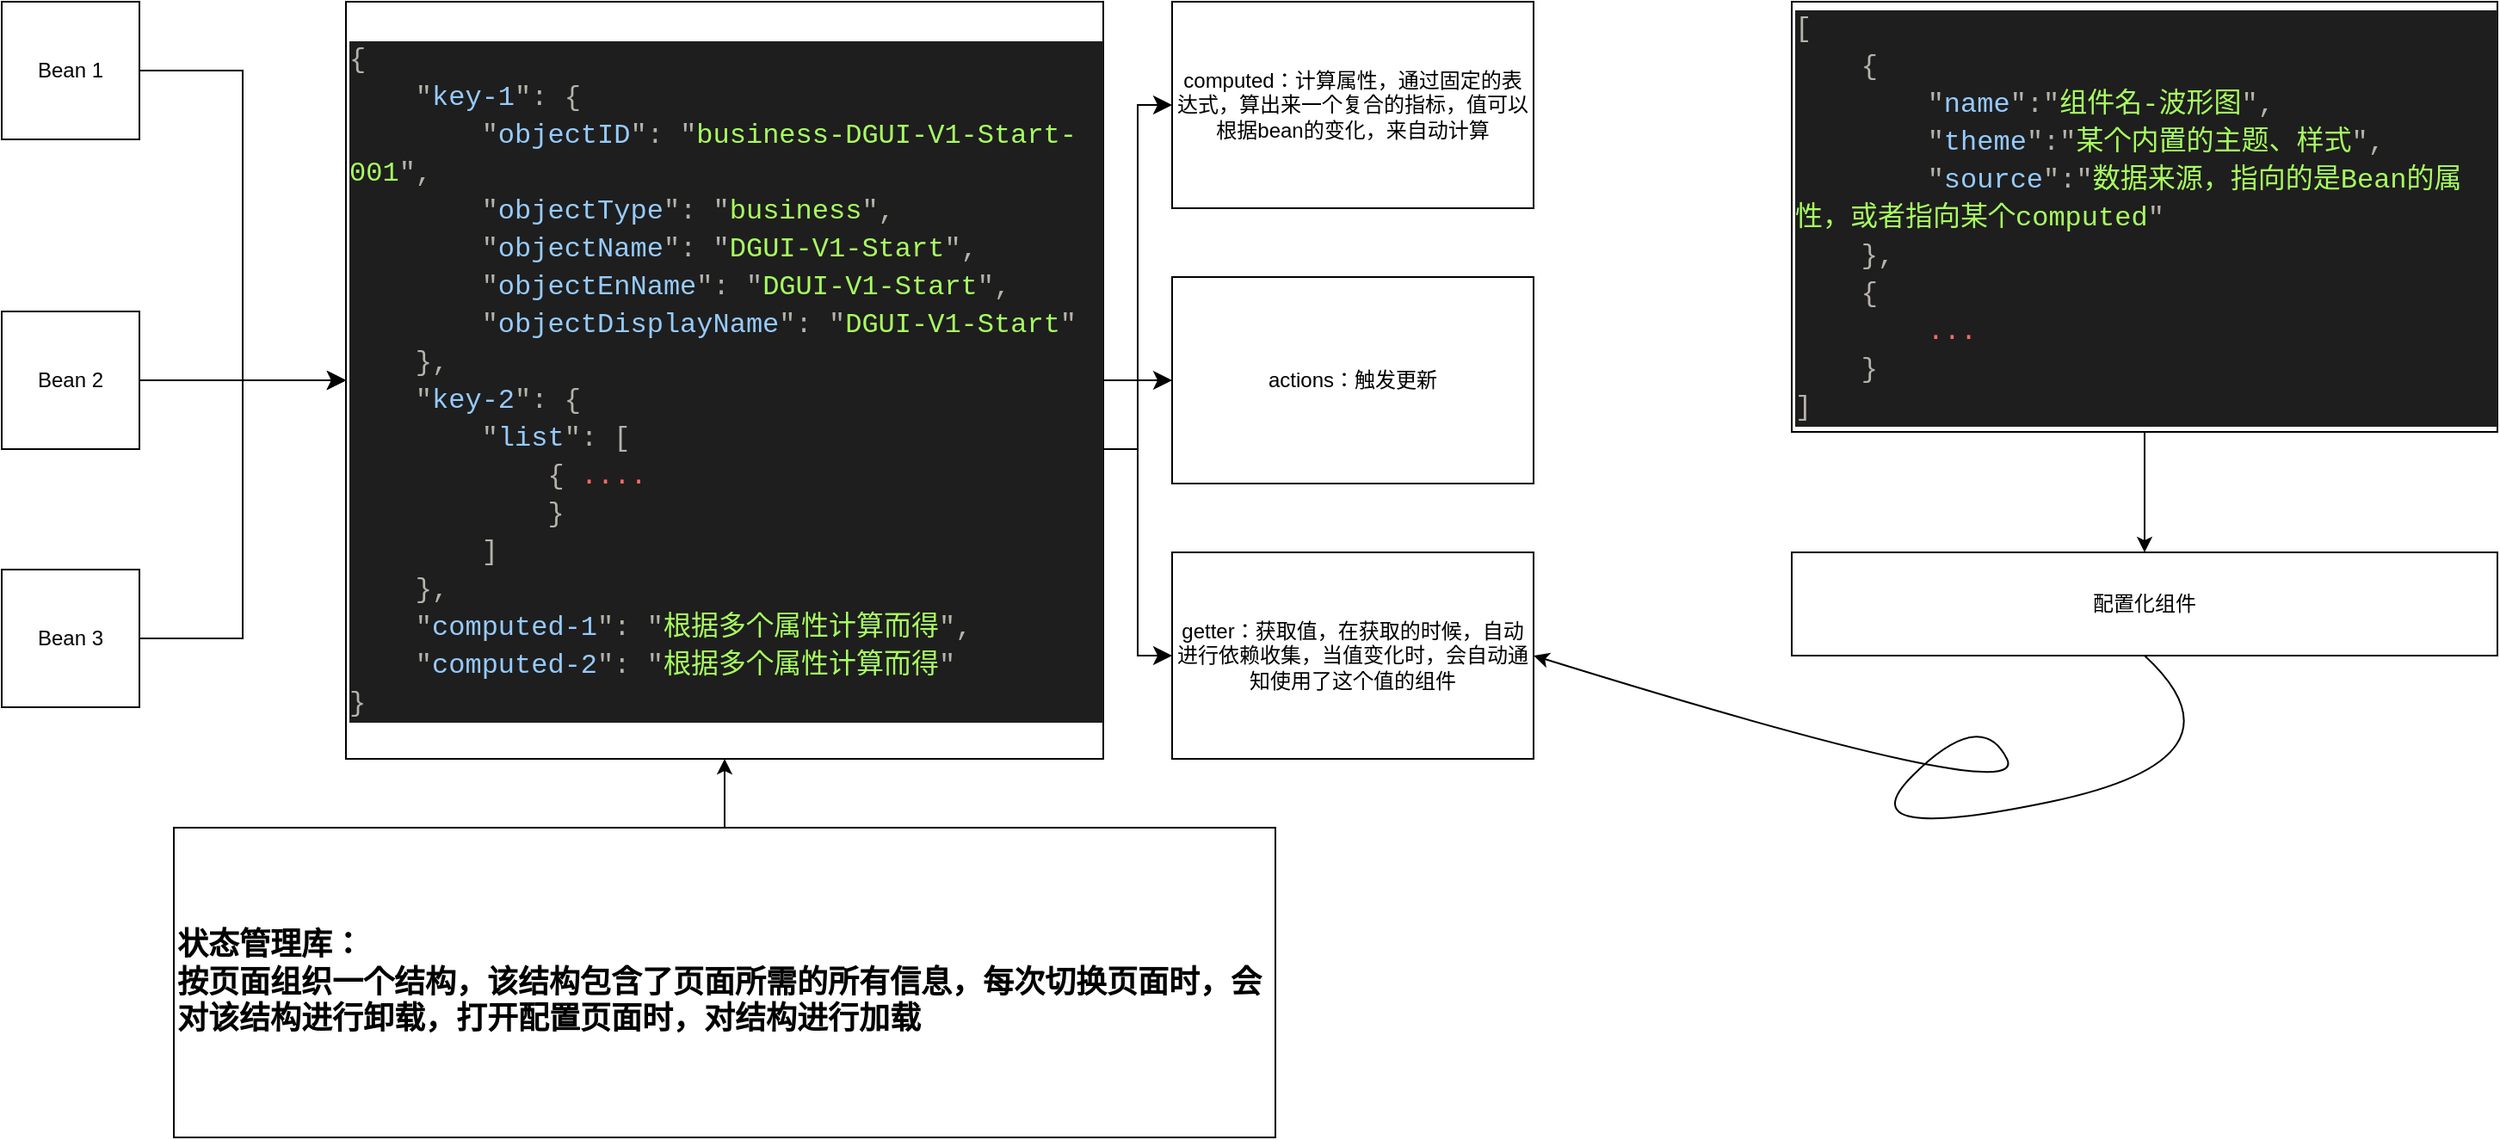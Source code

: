 <mxfile>
    <diagram id="UvQ13ivZnoWiYY6M09h1" name="第 1 页">
        <mxGraphModel dx="1372" dy="848" grid="1" gridSize="10" guides="1" tooltips="1" connect="1" arrows="1" fold="1" page="1" pageScale="1" pageWidth="1600" pageHeight="900" math="0" shadow="0">
            <root>
                <mxCell id="0"/>
                <mxCell id="1" parent="0"/>
                <mxCell id="2" value="Bean 1" style="whiteSpace=wrap;html=1;aspect=fixed;" vertex="1" parent="1">
                    <mxGeometry y="80" width="80" height="80" as="geometry"/>
                </mxCell>
                <mxCell id="3" value="Bean 2" style="whiteSpace=wrap;html=1;aspect=fixed;" vertex="1" parent="1">
                    <mxGeometry y="260" width="80" height="80" as="geometry"/>
                </mxCell>
                <mxCell id="4" value="Bean 3" style="whiteSpace=wrap;html=1;aspect=fixed;" vertex="1" parent="1">
                    <mxGeometry y="410" width="80" height="80" as="geometry"/>
                </mxCell>
                <mxCell id="6" value="&lt;div style=&quot;color: rgb(221, 221, 221); background-color: rgb(30, 30, 30); font-family: Consolas, &amp;quot;Courier New&amp;quot;, monospace; font-size: 16px; line-height: 22px;&quot;&gt;&lt;div style=&quot;line-height: 22px;&quot;&gt;&lt;div style=&quot;line-height: 22px;&quot;&gt;&lt;div&gt;&lt;span style=&quot;color: #b5b3aa;&quot;&gt;{&lt;/span&gt;&lt;/div&gt;&lt;div&gt;&amp;nbsp; &amp;nbsp; &lt;span style=&quot;color: #b5b3aa;&quot;&gt;&quot;&lt;/span&gt;&lt;span style=&quot;color: #96cbfe;&quot;&gt;key-1&lt;/span&gt;&lt;span style=&quot;color: #b5b3aa;&quot;&gt;&quot;&lt;/span&gt;&lt;span style=&quot;color: #b5b3aa;&quot;&gt;:&lt;/span&gt; &lt;span style=&quot;color: #b5b3aa;&quot;&gt;{&lt;/span&gt;&lt;/div&gt;&lt;div&gt;&amp;nbsp; &amp;nbsp; &amp;nbsp; &amp;nbsp; &lt;span style=&quot;color: #b5b3aa;&quot;&gt;&quot;&lt;/span&gt;&lt;span style=&quot;color: #96cbfe;&quot;&gt;objectID&lt;/span&gt;&lt;span style=&quot;color: #b5b3aa;&quot;&gt;&quot;&lt;/span&gt;&lt;span style=&quot;color: #b5b3aa;&quot;&gt;:&lt;/span&gt; &lt;span style=&quot;color: #b5b3aa;&quot;&gt;&quot;&lt;/span&gt;&lt;span style=&quot;color: #a8ff60;&quot;&gt;business-DGUI-V1-Start-001&lt;/span&gt;&lt;span style=&quot;color: #b5b3aa;&quot;&gt;&quot;&lt;/span&gt;&lt;span style=&quot;color: #b5b3aa;&quot;&gt;,&lt;/span&gt;&lt;/div&gt;&lt;div&gt;&amp;nbsp; &amp;nbsp; &amp;nbsp; &amp;nbsp; &lt;span style=&quot;color: #b5b3aa;&quot;&gt;&quot;&lt;/span&gt;&lt;span style=&quot;color: #96cbfe;&quot;&gt;objectType&lt;/span&gt;&lt;span style=&quot;color: #b5b3aa;&quot;&gt;&quot;&lt;/span&gt;&lt;span style=&quot;color: #b5b3aa;&quot;&gt;:&lt;/span&gt; &lt;span style=&quot;color: #b5b3aa;&quot;&gt;&quot;&lt;/span&gt;&lt;span style=&quot;color: #a8ff60;&quot;&gt;business&lt;/span&gt;&lt;span style=&quot;color: #b5b3aa;&quot;&gt;&quot;&lt;/span&gt;&lt;span style=&quot;color: #b5b3aa;&quot;&gt;,&lt;/span&gt;&lt;/div&gt;&lt;div&gt;&amp;nbsp; &amp;nbsp; &amp;nbsp; &amp;nbsp; &lt;span style=&quot;color: #b5b3aa;&quot;&gt;&quot;&lt;/span&gt;&lt;span style=&quot;color: #96cbfe;&quot;&gt;objectName&lt;/span&gt;&lt;span style=&quot;color: #b5b3aa;&quot;&gt;&quot;&lt;/span&gt;&lt;span style=&quot;color: #b5b3aa;&quot;&gt;:&lt;/span&gt; &lt;span style=&quot;color: #b5b3aa;&quot;&gt;&quot;&lt;/span&gt;&lt;span style=&quot;color: #a8ff60;&quot;&gt;DGUI-V1-Start&lt;/span&gt;&lt;span style=&quot;color: #b5b3aa;&quot;&gt;&quot;&lt;/span&gt;&lt;span style=&quot;color: #b5b3aa;&quot;&gt;,&lt;/span&gt;&lt;/div&gt;&lt;div&gt;&amp;nbsp; &amp;nbsp; &amp;nbsp; &amp;nbsp; &lt;span style=&quot;color: #b5b3aa;&quot;&gt;&quot;&lt;/span&gt;&lt;span style=&quot;color: #96cbfe;&quot;&gt;objectEnName&lt;/span&gt;&lt;span style=&quot;color: #b5b3aa;&quot;&gt;&quot;&lt;/span&gt;&lt;span style=&quot;color: #b5b3aa;&quot;&gt;:&lt;/span&gt; &lt;span style=&quot;color: #b5b3aa;&quot;&gt;&quot;&lt;/span&gt;&lt;span style=&quot;color: #a8ff60;&quot;&gt;DGUI-V1-Start&lt;/span&gt;&lt;span style=&quot;color: #b5b3aa;&quot;&gt;&quot;&lt;/span&gt;&lt;span style=&quot;color: #b5b3aa;&quot;&gt;,&lt;/span&gt;&lt;/div&gt;&lt;div&gt;&amp;nbsp; &amp;nbsp; &amp;nbsp; &amp;nbsp; &lt;span style=&quot;color: #b5b3aa;&quot;&gt;&quot;&lt;/span&gt;&lt;span style=&quot;color: #96cbfe;&quot;&gt;objectDisplayName&lt;/span&gt;&lt;span style=&quot;color: #b5b3aa;&quot;&gt;&quot;&lt;/span&gt;&lt;span style=&quot;color: #b5b3aa;&quot;&gt;:&lt;/span&gt; &lt;span style=&quot;color: #b5b3aa;&quot;&gt;&quot;&lt;/span&gt;&lt;span style=&quot;color: #a8ff60;&quot;&gt;DGUI-V1-Start&lt;/span&gt;&lt;span style=&quot;color: #b5b3aa;&quot;&gt;&quot;&lt;/span&gt;&lt;/div&gt;&lt;div&gt;&amp;nbsp; &amp;nbsp; &lt;span style=&quot;color: #b5b3aa;&quot;&gt;},&lt;/span&gt;&lt;/div&gt;&lt;div&gt;&amp;nbsp; &amp;nbsp; &lt;span style=&quot;color: #b5b3aa;&quot;&gt;&quot;&lt;/span&gt;&lt;span style=&quot;color: #96cbfe;&quot;&gt;key-2&lt;/span&gt;&lt;span style=&quot;color: #b5b3aa;&quot;&gt;&quot;&lt;/span&gt;&lt;span style=&quot;color: #b5b3aa;&quot;&gt;:&lt;/span&gt; &lt;span style=&quot;color: #b5b3aa;&quot;&gt;{&lt;/span&gt;&lt;/div&gt;&lt;div&gt;&amp;nbsp; &amp;nbsp; &amp;nbsp; &amp;nbsp; &lt;span style=&quot;color: #b5b3aa;&quot;&gt;&quot;&lt;/span&gt;&lt;span style=&quot;color: #96cbfe;&quot;&gt;list&lt;/span&gt;&lt;span style=&quot;color: #b5b3aa;&quot;&gt;&quot;&lt;/span&gt;&lt;span style=&quot;color: #b5b3aa;&quot;&gt;:&lt;/span&gt; &lt;span style=&quot;color: #b5b3aa;&quot;&gt;[&lt;/span&gt;&lt;/div&gt;&lt;div&gt;&amp;nbsp; &amp;nbsp; &amp;nbsp; &amp;nbsp; &amp;nbsp; &amp;nbsp; &lt;span style=&quot;color: #b5b3aa;&quot;&gt;{&lt;/span&gt; &lt;span style=&quot;color: #ff6c60;&quot;&gt;....&lt;/span&gt;&lt;/div&gt;&lt;div&gt;&amp;nbsp; &amp;nbsp; &amp;nbsp; &amp;nbsp; &amp;nbsp; &amp;nbsp; &lt;span style=&quot;color: #b5b3aa;&quot;&gt;}&lt;/span&gt;&lt;/div&gt;&lt;div&gt;&amp;nbsp; &amp;nbsp; &amp;nbsp; &amp;nbsp; &lt;span style=&quot;color: #b5b3aa;&quot;&gt;]&lt;/span&gt;&lt;/div&gt;&lt;div&gt;&amp;nbsp; &amp;nbsp; &lt;span style=&quot;color: #b5b3aa;&quot;&gt;},&lt;/span&gt;&lt;/div&gt;&lt;div&gt;&amp;nbsp; &amp;nbsp; &lt;span style=&quot;color: #b5b3aa;&quot;&gt;&quot;&lt;/span&gt;&lt;span style=&quot;color: #96cbfe;&quot;&gt;computed-1&lt;/span&gt;&lt;span style=&quot;color: #b5b3aa;&quot;&gt;&quot;&lt;/span&gt;&lt;span style=&quot;color: #b5b3aa;&quot;&gt;:&lt;/span&gt; &lt;span style=&quot;color: #b5b3aa;&quot;&gt;&quot;&lt;/span&gt;&lt;span style=&quot;color: #a8ff60;&quot;&gt;根据多个属性计算而得&lt;/span&gt;&lt;span style=&quot;color: #b5b3aa;&quot;&gt;&quot;&lt;/span&gt;&lt;span style=&quot;color: #b5b3aa;&quot;&gt;,&lt;/span&gt;&lt;/div&gt;&lt;div&gt;&amp;nbsp; &amp;nbsp; &lt;span style=&quot;color: #b5b3aa;&quot;&gt;&quot;&lt;/span&gt;&lt;span style=&quot;color: #96cbfe;&quot;&gt;computed-2&lt;/span&gt;&lt;span style=&quot;color: #b5b3aa;&quot;&gt;&quot;&lt;/span&gt;&lt;span style=&quot;color: #b5b3aa;&quot;&gt;:&lt;/span&gt; &lt;span style=&quot;color: #b5b3aa;&quot;&gt;&quot;&lt;/span&gt;&lt;span style=&quot;color: #a8ff60;&quot;&gt;根据多个属性计算而得&lt;/span&gt;&lt;span style=&quot;color: #b5b3aa;&quot;&gt;&quot;&lt;/span&gt;&lt;/div&gt;&lt;div&gt;&lt;span style=&quot;color: #b5b3aa;&quot;&gt;}&lt;/span&gt;&lt;/div&gt;&lt;/div&gt;&lt;/div&gt;&lt;/div&gt;" style="rounded=0;whiteSpace=wrap;html=1;align=left;" vertex="1" parent="1">
                    <mxGeometry x="200" y="80" width="440" height="440" as="geometry"/>
                </mxCell>
                <mxCell id="9" value="" style="edgeStyle=elbowEdgeStyle;elbow=horizontal;endArrow=classic;html=1;curved=0;rounded=0;endSize=8;startSize=8;entryX=0;entryY=0.5;entryDx=0;entryDy=0;" edge="1" parent="1" source="2" target="6">
                    <mxGeometry width="50" height="50" relative="1" as="geometry">
                        <mxPoint x="80" y="170" as="sourcePoint"/>
                        <mxPoint x="150.711" y="120" as="targetPoint"/>
                    </mxGeometry>
                </mxCell>
                <mxCell id="10" value="" style="edgeStyle=elbowEdgeStyle;elbow=horizontal;endArrow=classic;html=1;curved=0;rounded=0;endSize=8;startSize=8;entryX=0;entryY=0.5;entryDx=0;entryDy=0;exitX=1;exitY=0.5;exitDx=0;exitDy=0;" edge="1" parent="1" source="3" target="6">
                    <mxGeometry width="50" height="50" relative="1" as="geometry">
                        <mxPoint x="90" y="130" as="sourcePoint"/>
                        <mxPoint x="210" y="250" as="targetPoint"/>
                    </mxGeometry>
                </mxCell>
                <mxCell id="11" value="" style="edgeStyle=elbowEdgeStyle;elbow=horizontal;endArrow=classic;html=1;curved=0;rounded=0;endSize=8;startSize=8;exitX=1;exitY=0.5;exitDx=0;exitDy=0;entryX=0;entryY=0.5;entryDx=0;entryDy=0;" edge="1" parent="1" source="4" target="6">
                    <mxGeometry width="50" height="50" relative="1" as="geometry">
                        <mxPoint x="90" y="360" as="sourcePoint"/>
                        <mxPoint x="200" y="340" as="targetPoint"/>
                    </mxGeometry>
                </mxCell>
                <mxCell id="12" value="配置化组件" style="rounded=0;whiteSpace=wrap;html=1;" vertex="1" parent="1">
                    <mxGeometry x="1040" y="400" width="410" height="60" as="geometry"/>
                </mxCell>
                <mxCell id="21" style="edgeStyle=none;html=1;exitX=0.5;exitY=1;exitDx=0;exitDy=0;entryX=0.5;entryY=0;entryDx=0;entryDy=0;" edge="1" parent="1" source="13" target="12">
                    <mxGeometry relative="1" as="geometry"/>
                </mxCell>
                <mxCell id="13" value="&lt;div style=&quot;color: rgb(221, 221, 221); background-color: rgb(30, 30, 30); font-family: Consolas, &amp;quot;Courier New&amp;quot;, monospace; font-size: 16px; line-height: 22px;&quot;&gt;&lt;div&gt;&lt;span style=&quot;color: #b5b3aa;&quot;&gt;[&lt;/span&gt;&lt;/div&gt;&lt;div&gt;&amp;nbsp; &amp;nbsp; &lt;span style=&quot;color: #b5b3aa;&quot;&gt;{&lt;/span&gt;&lt;/div&gt;&lt;div&gt;&amp;nbsp; &amp;nbsp; &amp;nbsp; &amp;nbsp; &lt;span style=&quot;color: #b5b3aa;&quot;&gt;&quot;&lt;/span&gt;&lt;span style=&quot;color: #96cbfe;&quot;&gt;name&lt;/span&gt;&lt;span style=&quot;color: #b5b3aa;&quot;&gt;&quot;&lt;/span&gt;&lt;span style=&quot;color: #b5b3aa;&quot;&gt;:&lt;/span&gt;&lt;span style=&quot;color: #b5b3aa;&quot;&gt;&quot;&lt;/span&gt;&lt;span style=&quot;color: #a8ff60;&quot;&gt;组件名-波形图&lt;/span&gt;&lt;span style=&quot;color: #b5b3aa;&quot;&gt;&quot;&lt;/span&gt;&lt;span style=&quot;color: #b5b3aa;&quot;&gt;,&lt;/span&gt;&lt;/div&gt;&lt;div&gt;&amp;nbsp; &amp;nbsp; &amp;nbsp; &amp;nbsp; &lt;span style=&quot;color: #b5b3aa;&quot;&gt;&quot;&lt;/span&gt;&lt;span style=&quot;color: #96cbfe;&quot;&gt;theme&lt;/span&gt;&lt;span style=&quot;color: #b5b3aa;&quot;&gt;&quot;&lt;/span&gt;&lt;span style=&quot;color: #b5b3aa;&quot;&gt;:&lt;/span&gt;&lt;span style=&quot;color: #b5b3aa;&quot;&gt;&quot;&lt;/span&gt;&lt;span style=&quot;color: #a8ff60;&quot;&gt;某个内置的主题、样式&lt;/span&gt;&lt;span style=&quot;color: #b5b3aa;&quot;&gt;&quot;&lt;/span&gt;&lt;span style=&quot;color: #b5b3aa;&quot;&gt;,&lt;/span&gt;&lt;/div&gt;&lt;div&gt;&amp;nbsp; &amp;nbsp; &amp;nbsp; &amp;nbsp; &lt;span style=&quot;color: #b5b3aa;&quot;&gt;&quot;&lt;/span&gt;&lt;span style=&quot;color: #96cbfe;&quot;&gt;source&lt;/span&gt;&lt;span style=&quot;color: #b5b3aa;&quot;&gt;&quot;&lt;/span&gt;&lt;span style=&quot;color: #b5b3aa;&quot;&gt;:&lt;/span&gt;&lt;span style=&quot;color: #b5b3aa;&quot;&gt;&quot;&lt;/span&gt;&lt;span style=&quot;color: #a8ff60;&quot;&gt;数据来源，指向的是Bean的属性，或者指向某个computed&lt;/span&gt;&lt;span style=&quot;color: #b5b3aa;&quot;&gt;&quot;&lt;/span&gt;&lt;/div&gt;&lt;div&gt;&amp;nbsp; &amp;nbsp; &lt;span style=&quot;color: #b5b3aa;&quot;&gt;},&lt;/span&gt;&lt;/div&gt;&lt;div&gt;&amp;nbsp; &amp;nbsp; &lt;span style=&quot;color: #b5b3aa;&quot;&gt;{&lt;/span&gt;&lt;/div&gt;&lt;div&gt;&amp;nbsp; &amp;nbsp; &amp;nbsp; &amp;nbsp; &lt;span style=&quot;color: #ff6c60;&quot;&gt;...&lt;/span&gt;&lt;/div&gt;&lt;div&gt;&amp;nbsp; &amp;nbsp; &lt;span style=&quot;color: #b5b3aa;&quot;&gt;}&lt;/span&gt;&lt;/div&gt;&lt;div&gt;&lt;span style=&quot;color: #b5b3aa;&quot;&gt;]&lt;/span&gt;&lt;/div&gt;&lt;/div&gt;" style="rounded=0;whiteSpace=wrap;html=1;align=left;" vertex="1" parent="1">
                    <mxGeometry x="1040" y="80" width="410" height="250" as="geometry"/>
                </mxCell>
                <mxCell id="14" value="computed：计算属性，通过固定的表达式，算出来一个复合的指标，值可以根据bean的变化，来自动计算" style="rounded=0;whiteSpace=wrap;html=1;" vertex="1" parent="1">
                    <mxGeometry x="680" y="80" width="210" height="120" as="geometry"/>
                </mxCell>
                <mxCell id="15" value="actions：触发更新" style="rounded=0;whiteSpace=wrap;html=1;align=center;" vertex="1" parent="1">
                    <mxGeometry x="680" y="240" width="210" height="120" as="geometry"/>
                </mxCell>
                <mxCell id="16" value="getter：获取值，在获取的时候，自动进行依赖收集，当值变化时，会自动通知使用了这个值的组件" style="rounded=0;whiteSpace=wrap;html=1;align=center;" vertex="1" parent="1">
                    <mxGeometry x="680" y="400" width="210" height="120" as="geometry"/>
                </mxCell>
                <mxCell id="18" value="" style="edgeStyle=elbowEdgeStyle;elbow=horizontal;endArrow=classic;html=1;curved=0;rounded=0;endSize=8;startSize=8;exitX=1;exitY=0.5;exitDx=0;exitDy=0;" edge="1" parent="1" source="6">
                    <mxGeometry width="50" height="50" relative="1" as="geometry">
                        <mxPoint x="640" y="190" as="sourcePoint"/>
                        <mxPoint x="680" y="140" as="targetPoint"/>
                    </mxGeometry>
                </mxCell>
                <mxCell id="19" value="" style="edgeStyle=elbowEdgeStyle;elbow=horizontal;endArrow=classic;html=1;curved=0;rounded=0;endSize=8;startSize=8;entryX=0;entryY=0.5;entryDx=0;entryDy=0;" edge="1" parent="1" target="16">
                    <mxGeometry width="50" height="50" relative="1" as="geometry">
                        <mxPoint x="640" y="340" as="sourcePoint"/>
                        <mxPoint x="690" y="150" as="targetPoint"/>
                    </mxGeometry>
                </mxCell>
                <mxCell id="20" value="" style="edgeStyle=elbowEdgeStyle;elbow=horizontal;endArrow=classic;html=1;curved=0;rounded=0;endSize=8;startSize=8;entryX=0;entryY=0.5;entryDx=0;entryDy=0;" edge="1" parent="1" target="15">
                    <mxGeometry width="50" height="50" relative="1" as="geometry">
                        <mxPoint x="640" y="340" as="sourcePoint"/>
                        <mxPoint x="690" y="550" as="targetPoint"/>
                    </mxGeometry>
                </mxCell>
                <mxCell id="23" value="" style="curved=1;endArrow=classic;html=1;entryX=1;entryY=0.5;entryDx=0;entryDy=0;exitX=0.5;exitY=1;exitDx=0;exitDy=0;" edge="1" parent="1" source="12" target="16">
                    <mxGeometry width="50" height="50" relative="1" as="geometry">
                        <mxPoint x="740" y="470" as="sourcePoint"/>
                        <mxPoint x="790" y="420" as="targetPoint"/>
                        <Array as="points">
                            <mxPoint x="1310" y="520"/>
                            <mxPoint x="1070" y="570"/>
                            <mxPoint x="1150" y="490"/>
                            <mxPoint x="1180" y="550"/>
                        </Array>
                    </mxGeometry>
                </mxCell>
                <mxCell id="25" value="" style="edgeStyle=none;html=1;fontSize=18;entryX=0.5;entryY=1;entryDx=0;entryDy=0;" edge="1" parent="1" source="24" target="6">
                    <mxGeometry relative="1" as="geometry"/>
                </mxCell>
                <mxCell id="24" value="状态管理库：&lt;br&gt;按页面组织一个结构，该结构包含了页面所需的所有信息，每次切换页面时，会对该结构进行卸载，打开配置页面时，对结构进行加载" style="rounded=0;whiteSpace=wrap;html=1;align=left;fontStyle=1;fontSize=18;" vertex="1" parent="1">
                    <mxGeometry x="100" y="560" width="640" height="180" as="geometry"/>
                </mxCell>
            </root>
        </mxGraphModel>
    </diagram>
</mxfile>